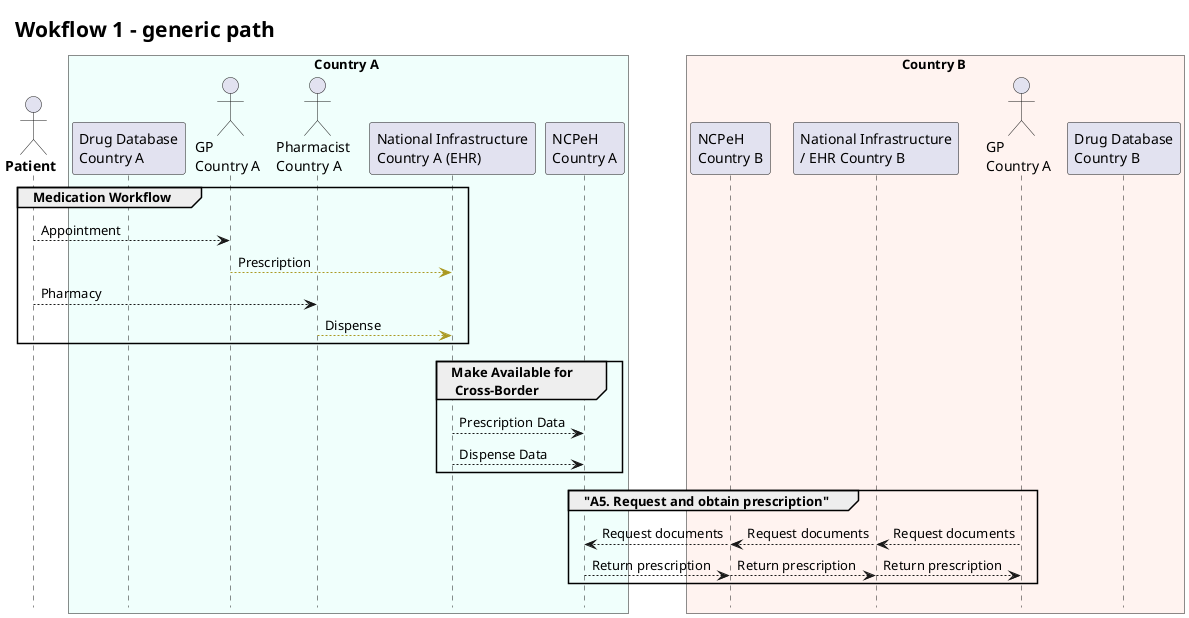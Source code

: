 @startuml
'!include ./style.iuml
!pragma teoz true
hide footbox
skinparam CaptionBorderThickness 13
skinparam TitleFontSize 21

skinparam DefaultTextAlignment left

title Wokflow 1 - generic path

actor "**Patient**" as P


box Country A #F0FFFC
participant "Drug Database\nCountry A" as MPDA 
actor "GP \nCountry A" as GPA
actor "Pharmacist \nCountry A" as PA
participant "National Infrastructure\nCountry A (EHR)" as EHRA
participant "NCPeH\nCountry A" as NCA.A
end box

box Country B #FFF3F0
participant "NCPeH\nCountry B" as NCA.B
participant "National Infrastructure\n/ EHR Country B" as EHRB
actor "GP \nCountry A" as GPB
participant "Drug Database\nCountry B" as MPDB
end box



group Medication Workflow
P --> GPA: Appointment
GPA -[#A92]-> EHRA : Prescription
P --> PA: Pharmacy
PA -[#A92]-> EHRA : Dispense
end

group Make Available for \n Cross-Border
EHRA --> NCA.A: Prescription Data
EHRA --> NCA.A: Dispense Data
end

group "A5. Request and obtain prescription"
GPB --> EHRB: Request documents
& EHRB --> NCA.B: Request documents
& NCA.B --> NCA.A: Request documents
NCA.A --> NCA.B : Return prescription
& NCA.B --> EHRB : Return prescription
& EHRB --> GPB : Return prescription
deactivate NCA.A
end



@enduml

